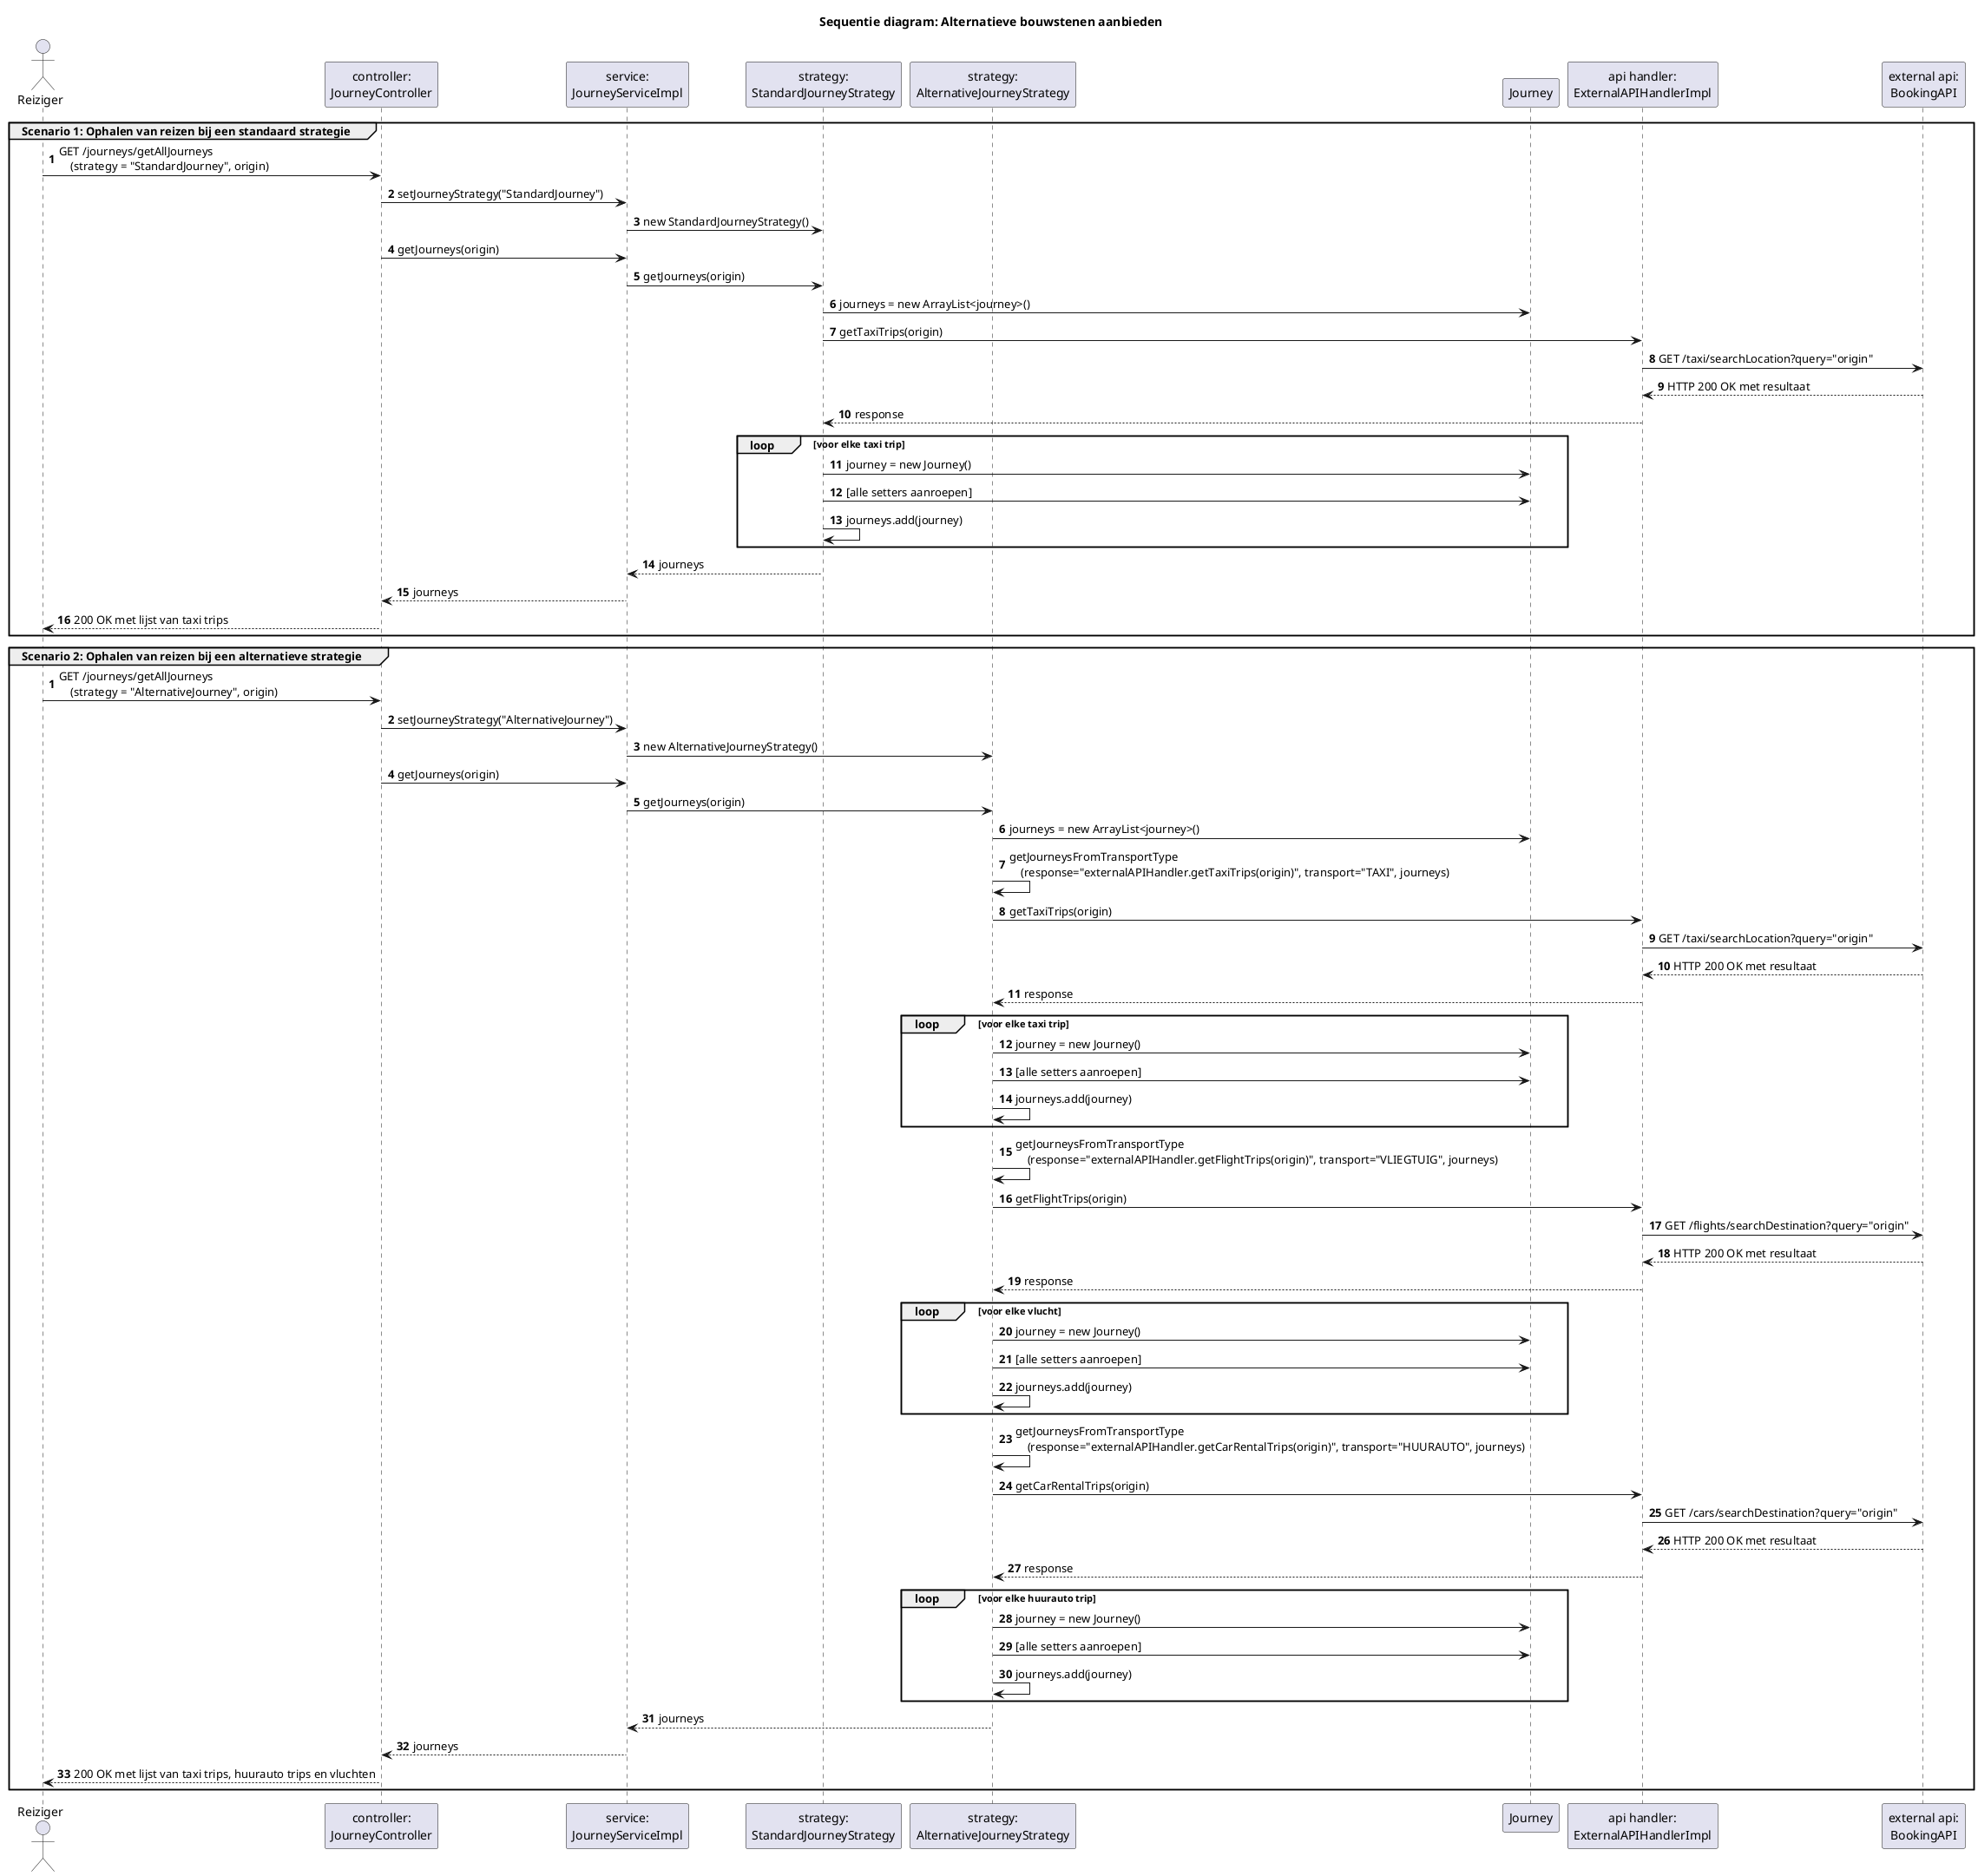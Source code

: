 @startuml
title Sequentie diagram: Alternatieve bouwstenen aanbieden

actor Reiziger

autonumber

participant controller as "controller:\nJourneyController"
participant service as "service:\nJourneyServiceImpl"
participant stanstrategy as "strategy:\nStandardJourneyStrategy"
participant altstrategy as "strategy:\nAlternativeJourneyStrategy"
participant journey as "Journey"
participant api as "api handler:\nExternalAPIHandlerImpl"
participant booking as "external api:\nBookingAPI"

group Scenario 1: Ophalen van reizen bij een standaard strategie
Reiziger -> controller: GET /journeys/getAllJourneys\n\
    (strategy = "StandardJourney", origin)

'Selecteren van de strategie
controller -> service: setJourneyStrategy("StandardJourney")
service -> stanstrategy: new StandardJourneyStrategy()

'Verkrijgen van de reizen
controller -> service: getJourneys(origin)
service -> stanstrategy: getJourneys(origin)

stanstrategy -> journey: journeys = new ArrayList<journey>()
stanstrategy -> api: getTaxiTrips(origin)
api -> booking: GET /taxi/searchLocation?query="origin"
booking --> api: HTTP 200 OK met resultaat
api --> stanstrategy: response
loop voor elke taxi trip
    stanstrategy -> journey: journey = new Journey()
    stanstrategy -> journey: [alle setters aanroepen]
    stanstrategy -> stanstrategy: journeys.add(journey)
end

stanstrategy --> service: journeys
service --> controller: journeys
controller --> Reiziger: 200 OK met lijst van taxi trips
end

autonumber

group Scenario 2: Ophalen van reizen bij een alternatieve strategie
Reiziger -> controller: GET /journeys/getAllJourneys\n\
    (strategy = "AlternativeJourney", origin)

'Selecteren van de strategie
controller -> service: setJourneyStrategy("AlternativeJourney")
service -> altstrategy: new AlternativeJourneyStrategy()

'Verkrijgen van de reizen
controller -> service: getJourneys(origin)
service -> altstrategy: getJourneys(origin)

altstrategy -> journey: journeys = new ArrayList<journey>()
altstrategy -> altstrategy: getJourneysFromTransportType\n\
    (response="externalAPIHandler.getTaxiTrips(origin)", transport="TAXI", journeys)
altstrategy -> api: getTaxiTrips(origin)
api -> booking: GET /taxi/searchLocation?query="origin"
booking --> api: HTTP 200 OK met resultaat
api --> altstrategy: response
loop voor elke taxi trip
    altstrategy -> journey: journey = new Journey()
    altstrategy -> journey: [alle setters aanroepen]
    altstrategy -> altstrategy: journeys.add(journey)
end

altstrategy -> altstrategy: getJourneysFromTransportType\n\
    (response="externalAPIHandler.getFlightTrips(origin)", transport="VLIEGTUIG", journeys)
altstrategy -> api: getFlightTrips(origin)
api -> booking: GET /flights/searchDestination?query="origin"
booking --> api: HTTP 200 OK met resultaat
api --> altstrategy: response
loop voor elke vlucht
    altstrategy -> journey: journey = new Journey()
    altstrategy -> journey: [alle setters aanroepen]
    altstrategy -> altstrategy: journeys.add(journey)
end

altstrategy -> altstrategy: getJourneysFromTransportType\n\
    (response="externalAPIHandler.getCarRentalTrips(origin)", transport="HUURAUTO", journeys)
altstrategy -> api: getCarRentalTrips(origin)
api -> booking: GET /cars/searchDestination?query="origin"
booking --> api: HTTP 200 OK met resultaat
api --> altstrategy: response
loop voor elke huurauto trip
    altstrategy -> journey: journey = new Journey()
    altstrategy -> journey: [alle setters aanroepen]
    altstrategy -> altstrategy: journeys.add(journey)
end

altstrategy --> service: journeys
service --> controller: journeys
controller --> Reiziger: 200 OK met lijst van taxi trips, huurauto trips en vluchten
end

@enduml